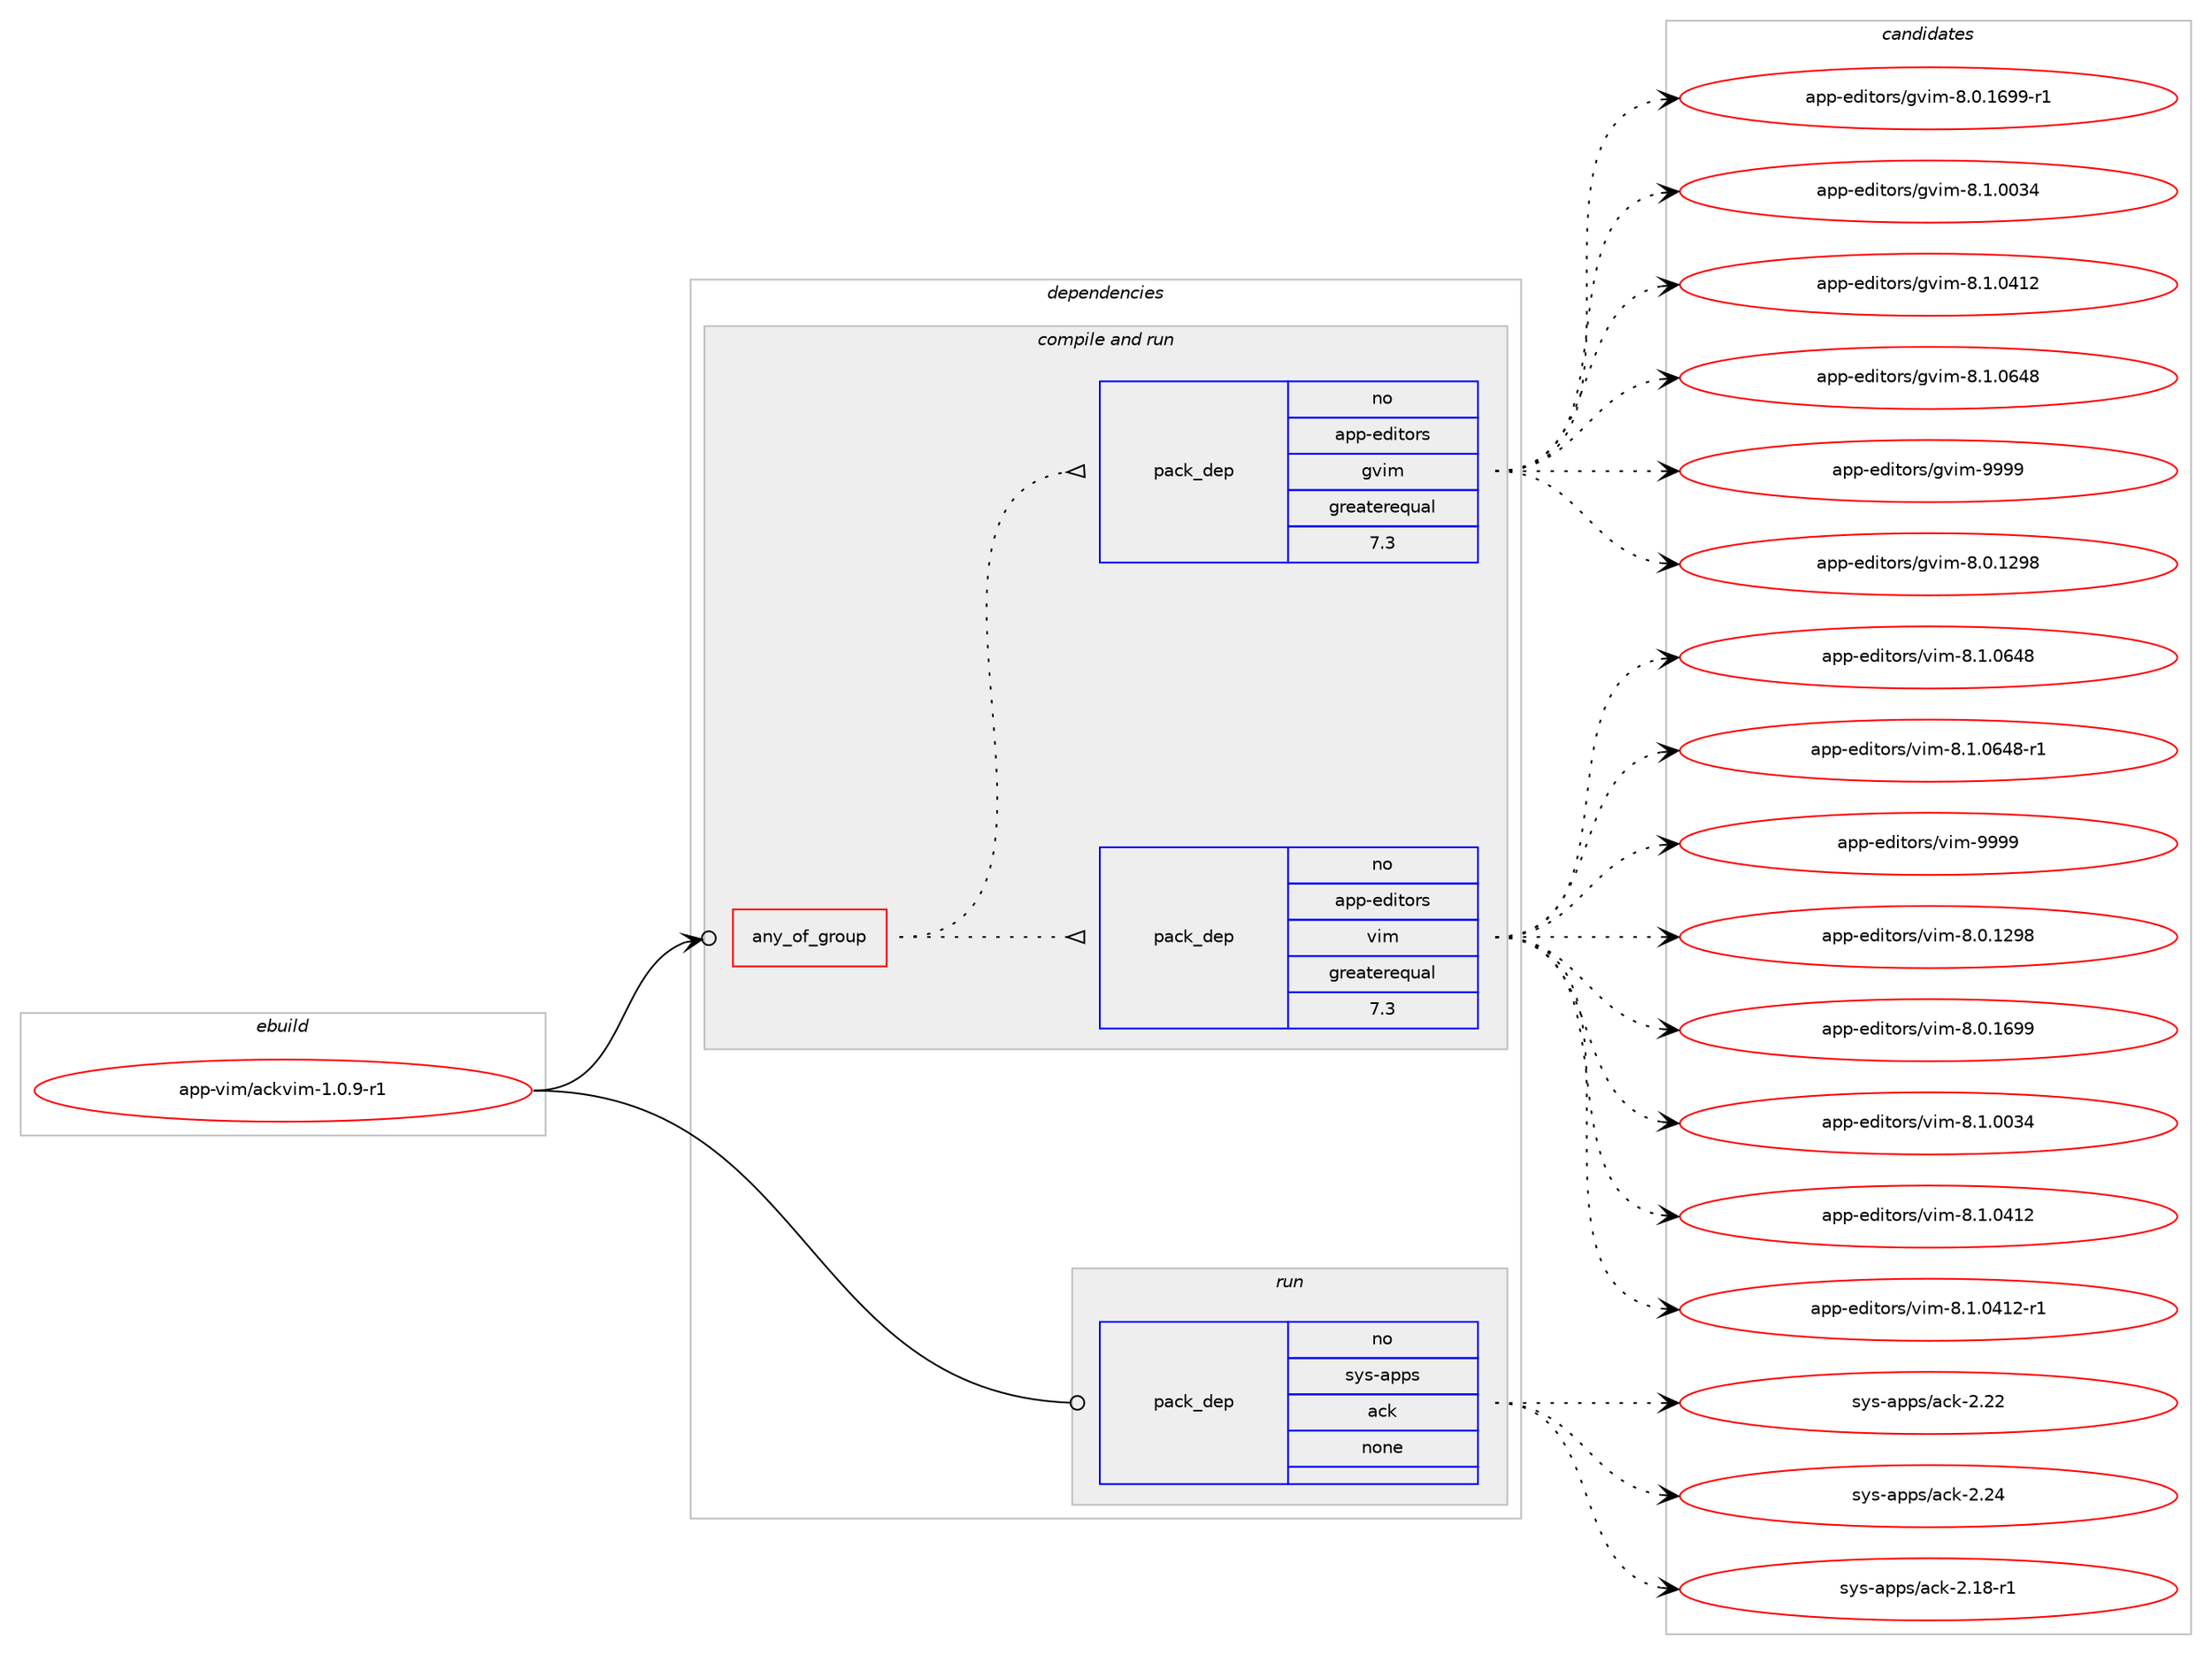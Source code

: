 digraph prolog {

# *************
# Graph options
# *************

newrank=true;
concentrate=true;
compound=true;
graph [rankdir=LR,fontname=Helvetica,fontsize=10,ranksep=1.5];#, ranksep=2.5, nodesep=0.2];
edge  [arrowhead=vee];
node  [fontname=Helvetica,fontsize=10];

# **********
# The ebuild
# **********

subgraph cluster_leftcol {
color=gray;
rank=same;
label=<<i>ebuild</i>>;
id [label="app-vim/ackvim-1.0.9-r1", color=red, width=4, href="../app-vim/ackvim-1.0.9-r1.svg"];
}

# ****************
# The dependencies
# ****************

subgraph cluster_midcol {
color=gray;
label=<<i>dependencies</i>>;
subgraph cluster_compile {
fillcolor="#eeeeee";
style=filled;
label=<<i>compile</i>>;
}
subgraph cluster_compileandrun {
fillcolor="#eeeeee";
style=filled;
label=<<i>compile and run</i>>;
subgraph any20031 {
dependency1313835 [label=<<TABLE BORDER="0" CELLBORDER="1" CELLSPACING="0" CELLPADDING="4"><TR><TD CELLPADDING="10">any_of_group</TD></TR></TABLE>>, shape=none, color=red];subgraph pack936891 {
dependency1313836 [label=<<TABLE BORDER="0" CELLBORDER="1" CELLSPACING="0" CELLPADDING="4" WIDTH="220"><TR><TD ROWSPAN="6" CELLPADDING="30">pack_dep</TD></TR><TR><TD WIDTH="110">no</TD></TR><TR><TD>app-editors</TD></TR><TR><TD>vim</TD></TR><TR><TD>greaterequal</TD></TR><TR><TD>7.3</TD></TR></TABLE>>, shape=none, color=blue];
}
dependency1313835:e -> dependency1313836:w [weight=20,style="dotted",arrowhead="oinv"];
subgraph pack936892 {
dependency1313837 [label=<<TABLE BORDER="0" CELLBORDER="1" CELLSPACING="0" CELLPADDING="4" WIDTH="220"><TR><TD ROWSPAN="6" CELLPADDING="30">pack_dep</TD></TR><TR><TD WIDTH="110">no</TD></TR><TR><TD>app-editors</TD></TR><TR><TD>gvim</TD></TR><TR><TD>greaterequal</TD></TR><TR><TD>7.3</TD></TR></TABLE>>, shape=none, color=blue];
}
dependency1313835:e -> dependency1313837:w [weight=20,style="dotted",arrowhead="oinv"];
}
id:e -> dependency1313835:w [weight=20,style="solid",arrowhead="odotvee"];
}
subgraph cluster_run {
fillcolor="#eeeeee";
style=filled;
label=<<i>run</i>>;
subgraph pack936893 {
dependency1313838 [label=<<TABLE BORDER="0" CELLBORDER="1" CELLSPACING="0" CELLPADDING="4" WIDTH="220"><TR><TD ROWSPAN="6" CELLPADDING="30">pack_dep</TD></TR><TR><TD WIDTH="110">no</TD></TR><TR><TD>sys-apps</TD></TR><TR><TD>ack</TD></TR><TR><TD>none</TD></TR><TR><TD></TD></TR></TABLE>>, shape=none, color=blue];
}
id:e -> dependency1313838:w [weight=20,style="solid",arrowhead="odot"];
}
}

# **************
# The candidates
# **************

subgraph cluster_choices {
rank=same;
color=gray;
label=<<i>candidates</i>>;

subgraph choice936891 {
color=black;
nodesep=1;
choice971121124510110010511611111411547118105109455646484649505756 [label="app-editors/vim-8.0.1298", color=red, width=4,href="../app-editors/vim-8.0.1298.svg"];
choice971121124510110010511611111411547118105109455646484649545757 [label="app-editors/vim-8.0.1699", color=red, width=4,href="../app-editors/vim-8.0.1699.svg"];
choice971121124510110010511611111411547118105109455646494648485152 [label="app-editors/vim-8.1.0034", color=red, width=4,href="../app-editors/vim-8.1.0034.svg"];
choice971121124510110010511611111411547118105109455646494648524950 [label="app-editors/vim-8.1.0412", color=red, width=4,href="../app-editors/vim-8.1.0412.svg"];
choice9711211245101100105116111114115471181051094556464946485249504511449 [label="app-editors/vim-8.1.0412-r1", color=red, width=4,href="../app-editors/vim-8.1.0412-r1.svg"];
choice971121124510110010511611111411547118105109455646494648545256 [label="app-editors/vim-8.1.0648", color=red, width=4,href="../app-editors/vim-8.1.0648.svg"];
choice9711211245101100105116111114115471181051094556464946485452564511449 [label="app-editors/vim-8.1.0648-r1", color=red, width=4,href="../app-editors/vim-8.1.0648-r1.svg"];
choice9711211245101100105116111114115471181051094557575757 [label="app-editors/vim-9999", color=red, width=4,href="../app-editors/vim-9999.svg"];
dependency1313836:e -> choice971121124510110010511611111411547118105109455646484649505756:w [style=dotted,weight="100"];
dependency1313836:e -> choice971121124510110010511611111411547118105109455646484649545757:w [style=dotted,weight="100"];
dependency1313836:e -> choice971121124510110010511611111411547118105109455646494648485152:w [style=dotted,weight="100"];
dependency1313836:e -> choice971121124510110010511611111411547118105109455646494648524950:w [style=dotted,weight="100"];
dependency1313836:e -> choice9711211245101100105116111114115471181051094556464946485249504511449:w [style=dotted,weight="100"];
dependency1313836:e -> choice971121124510110010511611111411547118105109455646494648545256:w [style=dotted,weight="100"];
dependency1313836:e -> choice9711211245101100105116111114115471181051094556464946485452564511449:w [style=dotted,weight="100"];
dependency1313836:e -> choice9711211245101100105116111114115471181051094557575757:w [style=dotted,weight="100"];
}
subgraph choice936892 {
color=black;
nodesep=1;
choice971121124510110010511611111411547103118105109455646484649505756 [label="app-editors/gvim-8.0.1298", color=red, width=4,href="../app-editors/gvim-8.0.1298.svg"];
choice9711211245101100105116111114115471031181051094556464846495457574511449 [label="app-editors/gvim-8.0.1699-r1", color=red, width=4,href="../app-editors/gvim-8.0.1699-r1.svg"];
choice971121124510110010511611111411547103118105109455646494648485152 [label="app-editors/gvim-8.1.0034", color=red, width=4,href="../app-editors/gvim-8.1.0034.svg"];
choice971121124510110010511611111411547103118105109455646494648524950 [label="app-editors/gvim-8.1.0412", color=red, width=4,href="../app-editors/gvim-8.1.0412.svg"];
choice971121124510110010511611111411547103118105109455646494648545256 [label="app-editors/gvim-8.1.0648", color=red, width=4,href="../app-editors/gvim-8.1.0648.svg"];
choice9711211245101100105116111114115471031181051094557575757 [label="app-editors/gvim-9999", color=red, width=4,href="../app-editors/gvim-9999.svg"];
dependency1313837:e -> choice971121124510110010511611111411547103118105109455646484649505756:w [style=dotted,weight="100"];
dependency1313837:e -> choice9711211245101100105116111114115471031181051094556464846495457574511449:w [style=dotted,weight="100"];
dependency1313837:e -> choice971121124510110010511611111411547103118105109455646494648485152:w [style=dotted,weight="100"];
dependency1313837:e -> choice971121124510110010511611111411547103118105109455646494648524950:w [style=dotted,weight="100"];
dependency1313837:e -> choice971121124510110010511611111411547103118105109455646494648545256:w [style=dotted,weight="100"];
dependency1313837:e -> choice9711211245101100105116111114115471031181051094557575757:w [style=dotted,weight="100"];
}
subgraph choice936893 {
color=black;
nodesep=1;
choice115121115459711211211547979910745504649564511449 [label="sys-apps/ack-2.18-r1", color=red, width=4,href="../sys-apps/ack-2.18-r1.svg"];
choice11512111545971121121154797991074550465050 [label="sys-apps/ack-2.22", color=red, width=4,href="../sys-apps/ack-2.22.svg"];
choice11512111545971121121154797991074550465052 [label="sys-apps/ack-2.24", color=red, width=4,href="../sys-apps/ack-2.24.svg"];
dependency1313838:e -> choice115121115459711211211547979910745504649564511449:w [style=dotted,weight="100"];
dependency1313838:e -> choice11512111545971121121154797991074550465050:w [style=dotted,weight="100"];
dependency1313838:e -> choice11512111545971121121154797991074550465052:w [style=dotted,weight="100"];
}
}

}
